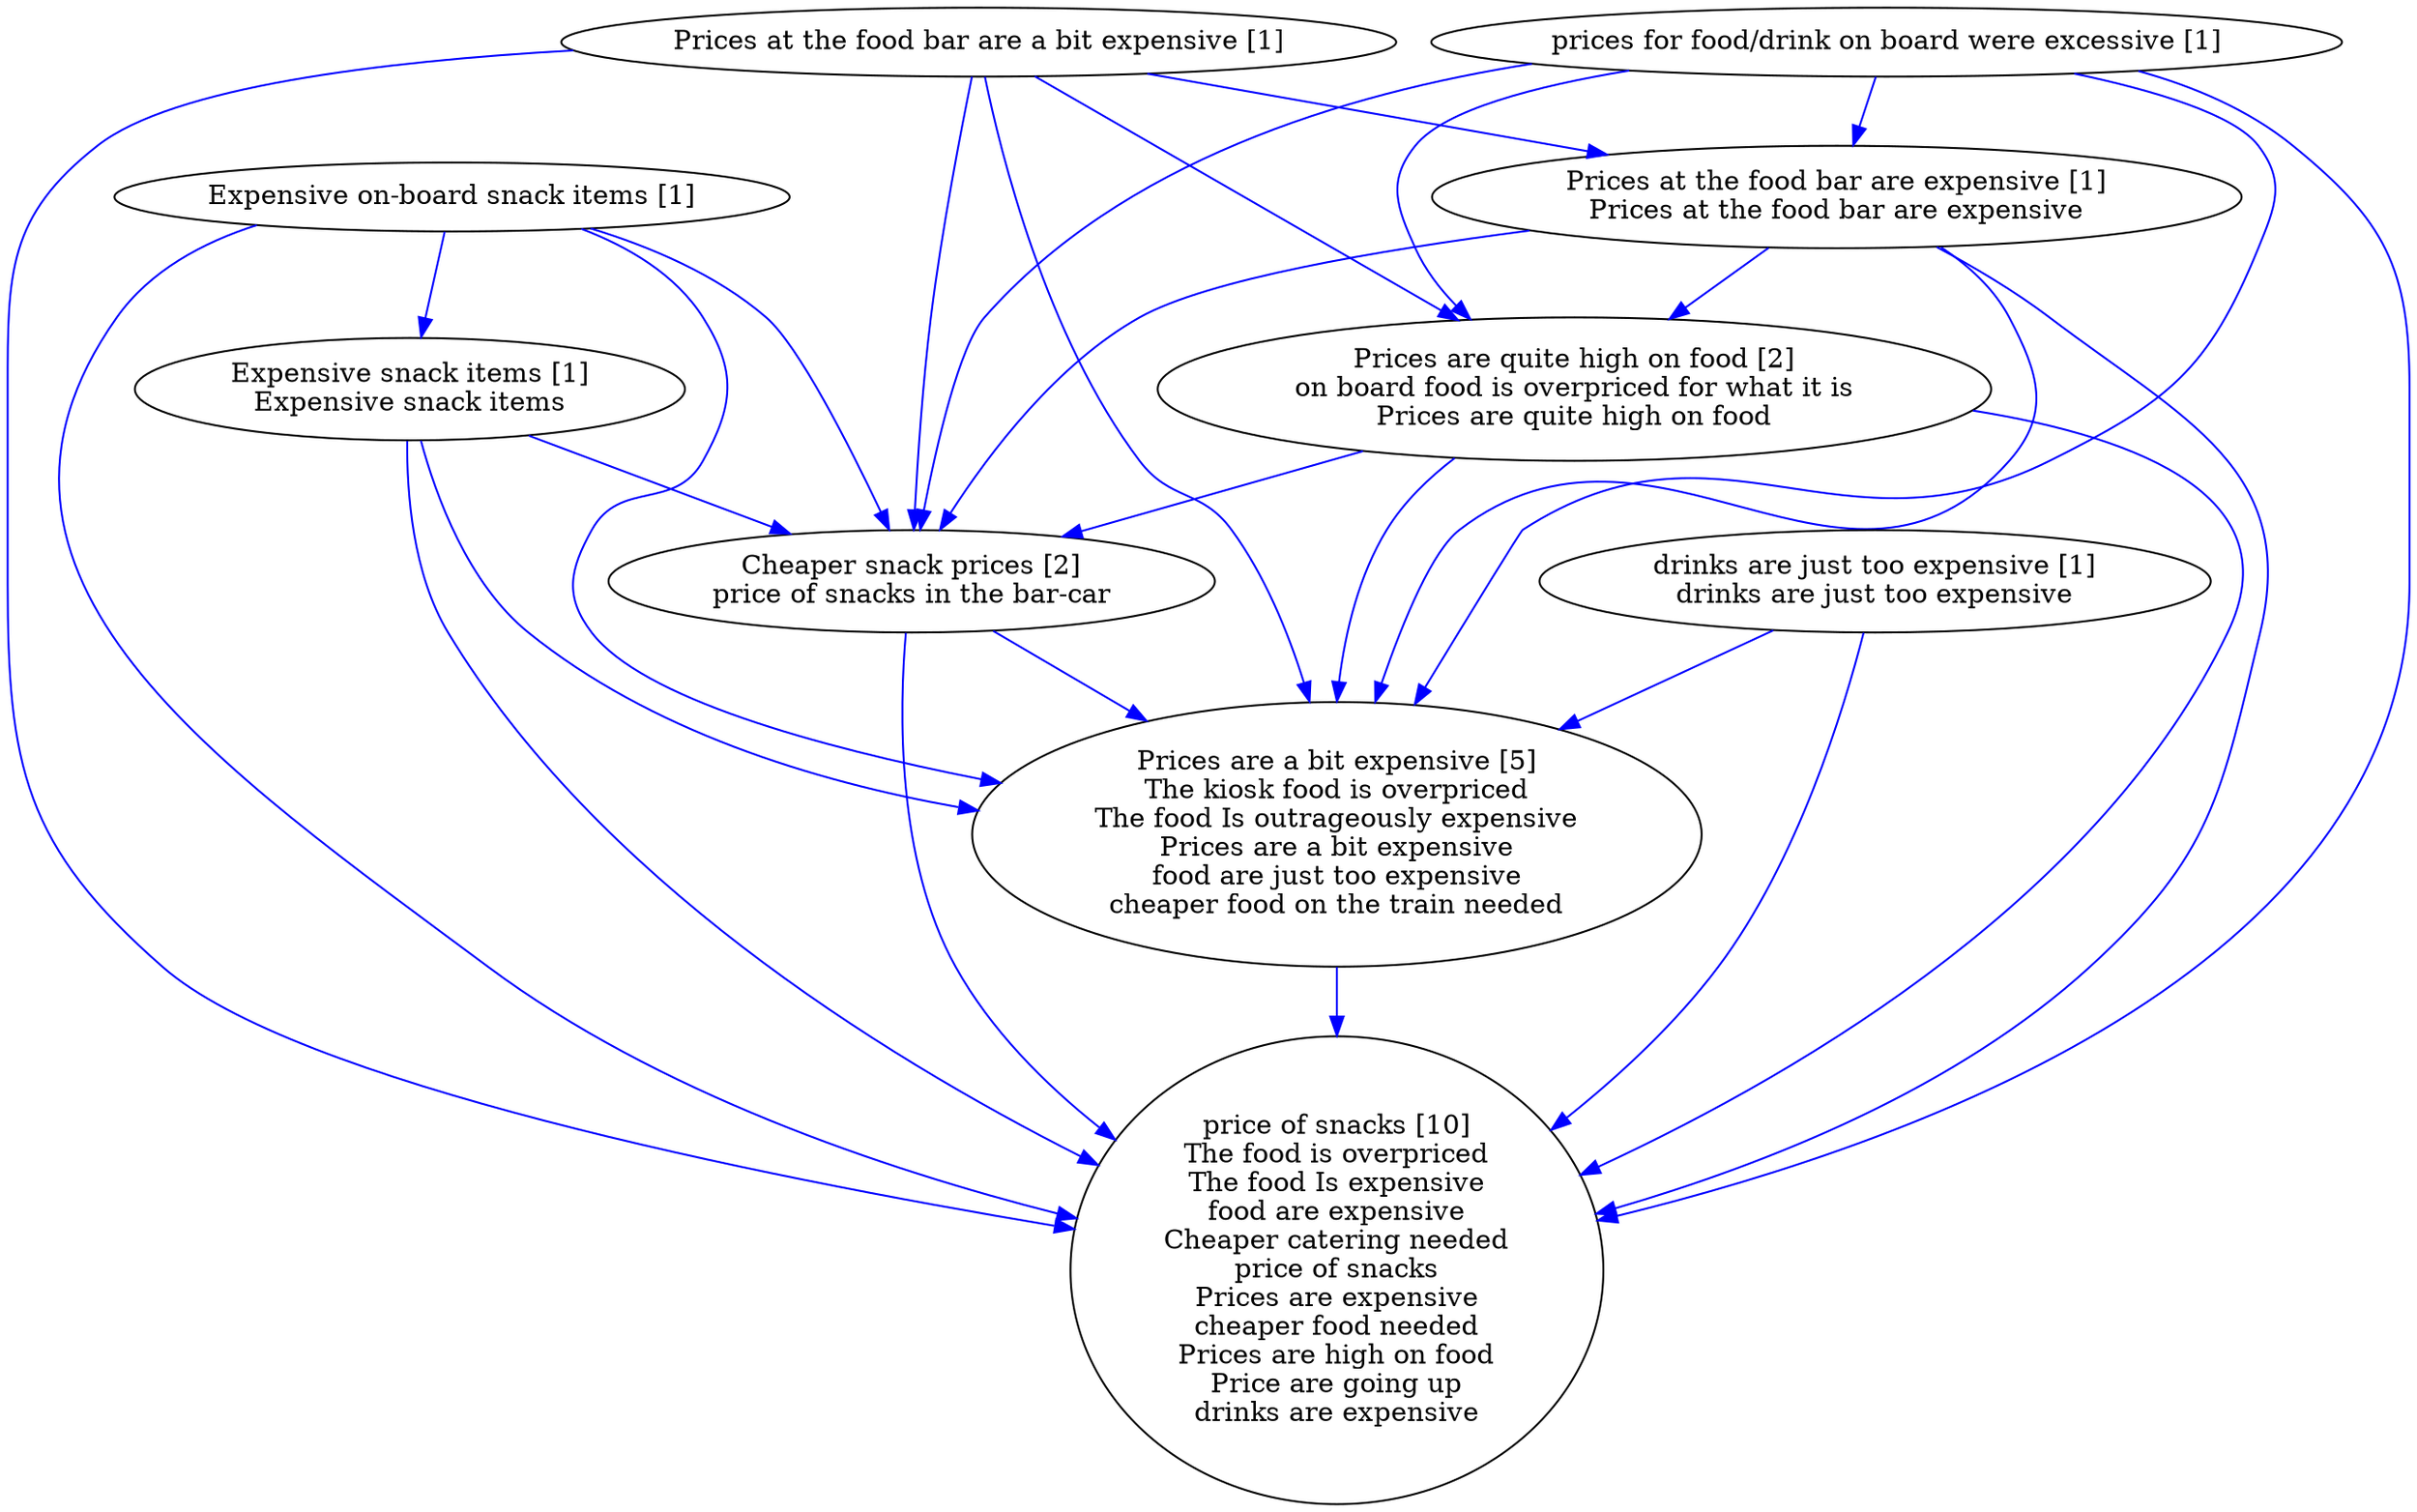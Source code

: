 digraph collapsedGraph {
"price of snacks [10]\nThe food is overpriced\nThe food Is expensive\nfood are expensive\nCheaper catering needed\nprice of snacks\nPrices are expensive\ncheaper food needed\nPrices are high on food\nPrice are going up\ndrinks are expensive""Prices are a bit expensive [5]\nThe kiosk food is overpriced\nThe food Is outrageously expensive\nPrices are a bit expensive\nfood are just too expensive\ncheaper food on the train needed""Prices are quite high on food [2]\non board food is overpriced for what it is\nPrices are quite high on food""Cheaper snack prices [2]\nprice of snacks in the bar-car""Expensive on-board snack items [1]""Expensive snack items [1]\nExpensive snack items""Prices at the food bar are a bit expensive [1]""Prices at the food bar are expensive [1]\nPrices at the food bar are expensive""drinks are just too expensive [1]\ndrinks are just too expensive""prices for food/drink on board were excessive [1]""Prices are quite high on food [2]\non board food is overpriced for what it is\nPrices are quite high on food" -> "price of snacks [10]\nThe food is overpriced\nThe food Is expensive\nfood are expensive\nCheaper catering needed\nprice of snacks\nPrices are expensive\ncheaper food needed\nPrices are high on food\nPrice are going up\ndrinks are expensive" [color=blue]
"Prices are quite high on food [2]\non board food is overpriced for what it is\nPrices are quite high on food" -> "Cheaper snack prices [2]\nprice of snacks in the bar-car" [color=blue]
"Cheaper snack prices [2]\nprice of snacks in the bar-car" -> "price of snacks [10]\nThe food is overpriced\nThe food Is expensive\nfood are expensive\nCheaper catering needed\nprice of snacks\nPrices are expensive\ncheaper food needed\nPrices are high on food\nPrice are going up\ndrinks are expensive" [color=blue]
"prices for food/drink on board were excessive [1]" -> "Prices are quite high on food [2]\non board food is overpriced for what it is\nPrices are quite high on food" [color=blue]
"prices for food/drink on board were excessive [1]" -> "Prices are a bit expensive [5]\nThe kiosk food is overpriced\nThe food Is outrageously expensive\nPrices are a bit expensive\nfood are just too expensive\ncheaper food on the train needed" [color=blue]
"Prices at the food bar are expensive [1]\nPrices at the food bar are expensive" -> "Prices are quite high on food [2]\non board food is overpriced for what it is\nPrices are quite high on food" [color=blue]
"Prices at the food bar are expensive [1]\nPrices at the food bar are expensive" -> "Cheaper snack prices [2]\nprice of snacks in the bar-car" [color=blue]
"drinks are just too expensive [1]\ndrinks are just too expensive" -> "Prices are a bit expensive [5]\nThe kiosk food is overpriced\nThe food Is outrageously expensive\nPrices are a bit expensive\nfood are just too expensive\ncheaper food on the train needed" [color=blue]
"Prices at the food bar are expensive [1]\nPrices at the food bar are expensive" -> "price of snacks [10]\nThe food is overpriced\nThe food Is expensive\nfood are expensive\nCheaper catering needed\nprice of snacks\nPrices are expensive\ncheaper food needed\nPrices are high on food\nPrice are going up\ndrinks are expensive" [color=blue]
"Prices at the food bar are a bit expensive [1]" -> "price of snacks [10]\nThe food is overpriced\nThe food Is expensive\nfood are expensive\nCheaper catering needed\nprice of snacks\nPrices are expensive\ncheaper food needed\nPrices are high on food\nPrice are going up\ndrinks are expensive" [color=blue]
"Prices at the food bar are a bit expensive [1]" -> "Prices are a bit expensive [5]\nThe kiosk food is overpriced\nThe food Is outrageously expensive\nPrices are a bit expensive\nfood are just too expensive\ncheaper food on the train needed" [color=blue]
"Prices are quite high on food [2]\non board food is overpriced for what it is\nPrices are quite high on food" -> "Prices are a bit expensive [5]\nThe kiosk food is overpriced\nThe food Is outrageously expensive\nPrices are a bit expensive\nfood are just too expensive\ncheaper food on the train needed" [color=blue]
"Prices are a bit expensive [5]\nThe kiosk food is overpriced\nThe food Is outrageously expensive\nPrices are a bit expensive\nfood are just too expensive\ncheaper food on the train needed" -> "price of snacks [10]\nThe food is overpriced\nThe food Is expensive\nfood are expensive\nCheaper catering needed\nprice of snacks\nPrices are expensive\ncheaper food needed\nPrices are high on food\nPrice are going up\ndrinks are expensive" [color=blue]
"Expensive on-board snack items [1]" -> "price of snacks [10]\nThe food is overpriced\nThe food Is expensive\nfood are expensive\nCheaper catering needed\nprice of snacks\nPrices are expensive\ncheaper food needed\nPrices are high on food\nPrice are going up\ndrinks are expensive" [color=blue]
"drinks are just too expensive [1]\ndrinks are just too expensive" -> "price of snacks [10]\nThe food is overpriced\nThe food Is expensive\nfood are expensive\nCheaper catering needed\nprice of snacks\nPrices are expensive\ncheaper food needed\nPrices are high on food\nPrice are going up\ndrinks are expensive" [color=blue]
"Prices at the food bar are a bit expensive [1]" -> "Prices are quite high on food [2]\non board food is overpriced for what it is\nPrices are quite high on food" [color=blue]
"Prices at the food bar are a bit expensive [1]" -> "Cheaper snack prices [2]\nprice of snacks in the bar-car" [color=blue]
"prices for food/drink on board were excessive [1]" -> "Prices at the food bar are expensive [1]\nPrices at the food bar are expensive" [color=blue]
"prices for food/drink on board were excessive [1]" -> "Cheaper snack prices [2]\nprice of snacks in the bar-car" [color=blue]
"prices for food/drink on board were excessive [1]" -> "price of snacks [10]\nThe food is overpriced\nThe food Is expensive\nfood are expensive\nCheaper catering needed\nprice of snacks\nPrices are expensive\ncheaper food needed\nPrices are high on food\nPrice are going up\ndrinks are expensive" [color=blue]
"Expensive on-board snack items [1]" -> "Prices are a bit expensive [5]\nThe kiosk food is overpriced\nThe food Is outrageously expensive\nPrices are a bit expensive\nfood are just too expensive\ncheaper food on the train needed" [color=blue]
"Expensive snack items [1]\nExpensive snack items" -> "price of snacks [10]\nThe food is overpriced\nThe food Is expensive\nfood are expensive\nCheaper catering needed\nprice of snacks\nPrices are expensive\ncheaper food needed\nPrices are high on food\nPrice are going up\ndrinks are expensive" [color=blue]
"Expensive on-board snack items [1]" -> "Cheaper snack prices [2]\nprice of snacks in the bar-car" [color=blue]
"Expensive snack items [1]\nExpensive snack items" -> "Prices are a bit expensive [5]\nThe kiosk food is overpriced\nThe food Is outrageously expensive\nPrices are a bit expensive\nfood are just too expensive\ncheaper food on the train needed" [color=blue]
"Expensive snack items [1]\nExpensive snack items" -> "Cheaper snack prices [2]\nprice of snacks in the bar-car" [color=blue]
"Expensive on-board snack items [1]" -> "Expensive snack items [1]\nExpensive snack items" [color=blue]
"Prices at the food bar are a bit expensive [1]" -> "Prices at the food bar are expensive [1]\nPrices at the food bar are expensive" [color=blue]
"Cheaper snack prices [2]\nprice of snacks in the bar-car" -> "Prices are a bit expensive [5]\nThe kiosk food is overpriced\nThe food Is outrageously expensive\nPrices are a bit expensive\nfood are just too expensive\ncheaper food on the train needed" [color=blue]
"Prices at the food bar are expensive [1]\nPrices at the food bar are expensive" -> "Prices are a bit expensive [5]\nThe kiosk food is overpriced\nThe food Is outrageously expensive\nPrices are a bit expensive\nfood are just too expensive\ncheaper food on the train needed" [color=blue]
}